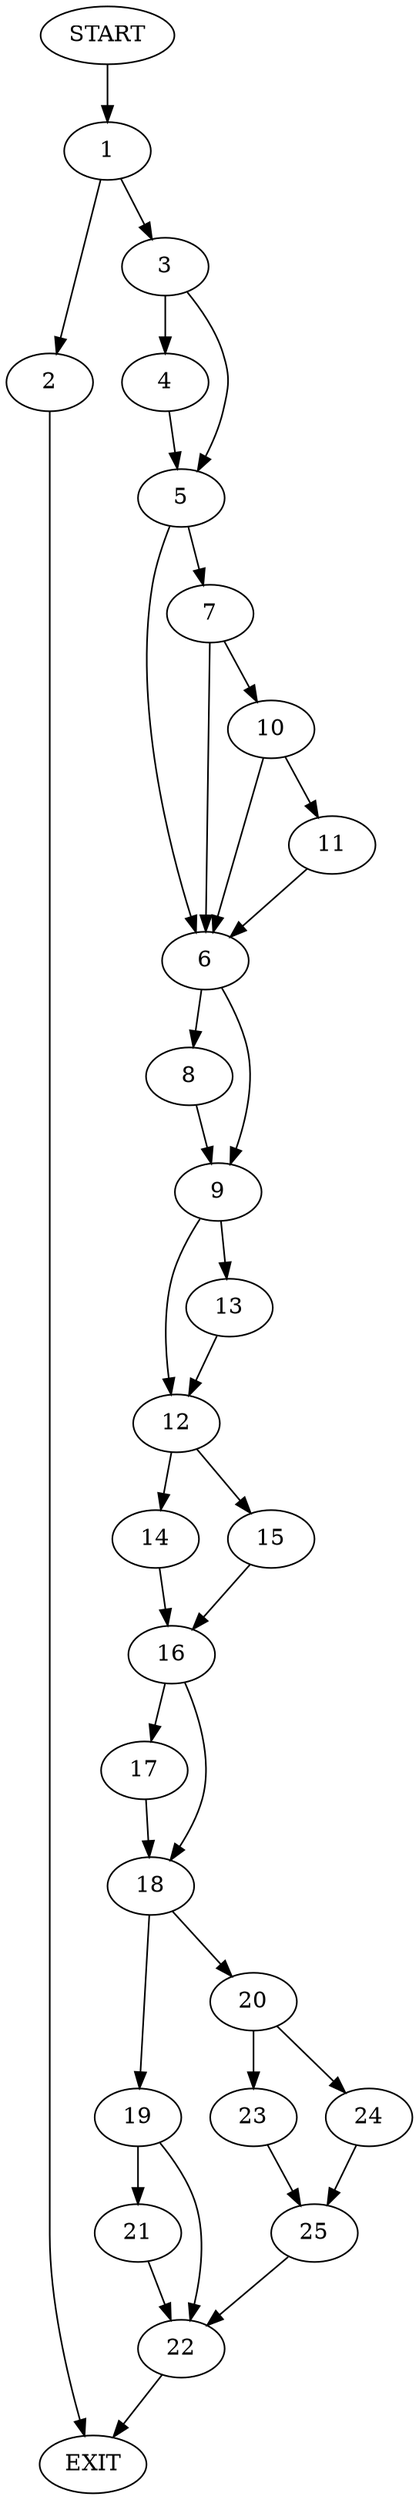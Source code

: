 digraph {
0 [label="START"]
26 [label="EXIT"]
0 -> 1
1 -> 2
1 -> 3
2 -> 26
3 -> 4
3 -> 5
5 -> 6
5 -> 7
4 -> 5
6 -> 8
6 -> 9
7 -> 6
7 -> 10
10 -> 6
10 -> 11
11 -> 6
8 -> 9
9 -> 12
9 -> 13
13 -> 12
12 -> 14
12 -> 15
15 -> 16
14 -> 16
16 -> 17
16 -> 18
18 -> 19
18 -> 20
17 -> 18
19 -> 21
19 -> 22
20 -> 23
20 -> 24
21 -> 22
22 -> 26
24 -> 25
23 -> 25
25 -> 22
}
